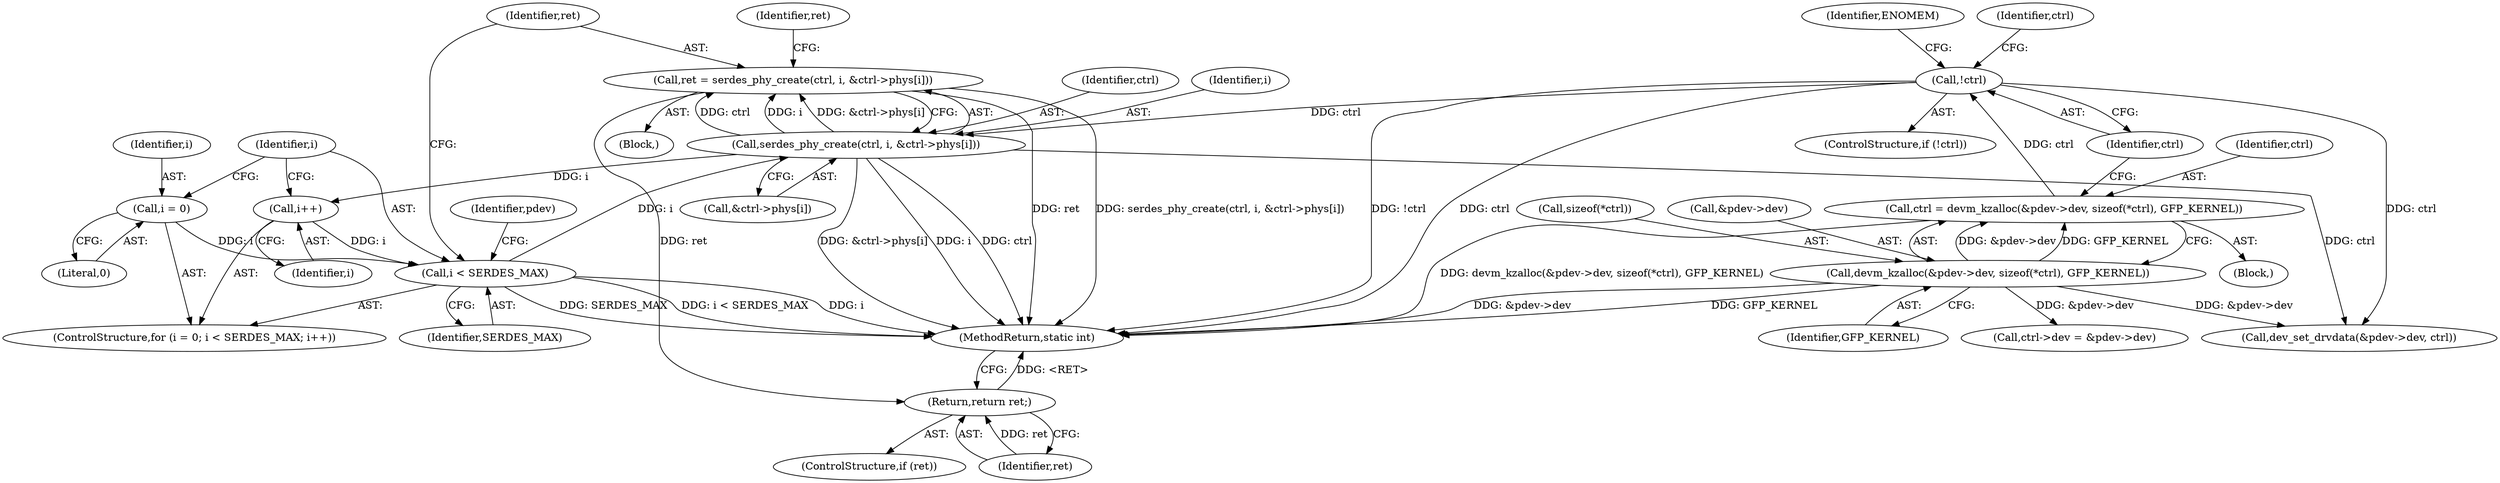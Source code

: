digraph "0_linux_6acb47d1a318e5b3b7115354ebc4ea060c59d3a1@API" {
"1000164" [label="(Call,ret = serdes_phy_create(ctrl, i, &ctrl->phys[i]))"];
"1000166" [label="(Call,serdes_phy_create(ctrl, i, &ctrl->phys[i]))"];
"1000119" [label="(Call,!ctrl)"];
"1000107" [label="(Call,ctrl = devm_kzalloc(&pdev->dev, sizeof(*ctrl), GFP_KERNEL))"];
"1000109" [label="(Call,devm_kzalloc(&pdev->dev, sizeof(*ctrl), GFP_KERNEL))"];
"1000158" [label="(Call,i < SERDES_MAX)"];
"1000155" [label="(Call,i = 0)"];
"1000161" [label="(Call,i++)"];
"1000177" [label="(Return,return ret;)"];
"1000118" [label="(ControlStructure,if (!ctrl))"];
"1000175" [label="(ControlStructure,if (ret))"];
"1000161" [label="(Call,i++)"];
"1000119" [label="(Call,!ctrl)"];
"1000158" [label="(Call,i < SERDES_MAX)"];
"1000165" [label="(Identifier,ret)"];
"1000163" [label="(Block,)"];
"1000114" [label="(Call,sizeof(*ctrl))"];
"1000169" [label="(Call,&ctrl->phys[i])"];
"1000160" [label="(Identifier,SERDES_MAX)"];
"1000159" [label="(Identifier,i)"];
"1000162" [label="(Identifier,i)"];
"1000120" [label="(Identifier,ctrl)"];
"1000167" [label="(Identifier,ctrl)"];
"1000156" [label="(Identifier,i)"];
"1000157" [label="(Literal,0)"];
"1000155" [label="(Call,i = 0)"];
"1000102" [label="(Block,)"];
"1000126" [label="(Identifier,ctrl)"];
"1000117" [label="(Identifier,GFP_KERNEL)"];
"1000176" [label="(Identifier,ret)"];
"1000110" [label="(Call,&pdev->dev)"];
"1000168" [label="(Identifier,i)"];
"1000166" [label="(Call,serdes_phy_create(ctrl, i, &ctrl->phys[i]))"];
"1000123" [label="(Identifier,ENOMEM)"];
"1000124" [label="(Call,ctrl->dev = &pdev->dev)"];
"1000107" [label="(Call,ctrl = devm_kzalloc(&pdev->dev, sizeof(*ctrl), GFP_KERNEL))"];
"1000109" [label="(Call,devm_kzalloc(&pdev->dev, sizeof(*ctrl), GFP_KERNEL))"];
"1000178" [label="(Identifier,ret)"];
"1000177" [label="(Return,return ret;)"];
"1000164" [label="(Call,ret = serdes_phy_create(ctrl, i, &ctrl->phys[i]))"];
"1000182" [label="(Identifier,pdev)"];
"1000179" [label="(Call,dev_set_drvdata(&pdev->dev, ctrl))"];
"1000195" [label="(MethodReturn,static int)"];
"1000108" [label="(Identifier,ctrl)"];
"1000154" [label="(ControlStructure,for (i = 0; i < SERDES_MAX; i++))"];
"1000164" -> "1000163"  [label="AST: "];
"1000164" -> "1000166"  [label="CFG: "];
"1000165" -> "1000164"  [label="AST: "];
"1000166" -> "1000164"  [label="AST: "];
"1000176" -> "1000164"  [label="CFG: "];
"1000164" -> "1000195"  [label="DDG: serdes_phy_create(ctrl, i, &ctrl->phys[i])"];
"1000164" -> "1000195"  [label="DDG: ret"];
"1000166" -> "1000164"  [label="DDG: ctrl"];
"1000166" -> "1000164"  [label="DDG: i"];
"1000166" -> "1000164"  [label="DDG: &ctrl->phys[i]"];
"1000164" -> "1000177"  [label="DDG: ret"];
"1000166" -> "1000169"  [label="CFG: "];
"1000167" -> "1000166"  [label="AST: "];
"1000168" -> "1000166"  [label="AST: "];
"1000169" -> "1000166"  [label="AST: "];
"1000166" -> "1000195"  [label="DDG: &ctrl->phys[i]"];
"1000166" -> "1000195"  [label="DDG: i"];
"1000166" -> "1000195"  [label="DDG: ctrl"];
"1000166" -> "1000161"  [label="DDG: i"];
"1000119" -> "1000166"  [label="DDG: ctrl"];
"1000158" -> "1000166"  [label="DDG: i"];
"1000166" -> "1000179"  [label="DDG: ctrl"];
"1000119" -> "1000118"  [label="AST: "];
"1000119" -> "1000120"  [label="CFG: "];
"1000120" -> "1000119"  [label="AST: "];
"1000123" -> "1000119"  [label="CFG: "];
"1000126" -> "1000119"  [label="CFG: "];
"1000119" -> "1000195"  [label="DDG: !ctrl"];
"1000119" -> "1000195"  [label="DDG: ctrl"];
"1000107" -> "1000119"  [label="DDG: ctrl"];
"1000119" -> "1000179"  [label="DDG: ctrl"];
"1000107" -> "1000102"  [label="AST: "];
"1000107" -> "1000109"  [label="CFG: "];
"1000108" -> "1000107"  [label="AST: "];
"1000109" -> "1000107"  [label="AST: "];
"1000120" -> "1000107"  [label="CFG: "];
"1000107" -> "1000195"  [label="DDG: devm_kzalloc(&pdev->dev, sizeof(*ctrl), GFP_KERNEL)"];
"1000109" -> "1000107"  [label="DDG: &pdev->dev"];
"1000109" -> "1000107"  [label="DDG: GFP_KERNEL"];
"1000109" -> "1000117"  [label="CFG: "];
"1000110" -> "1000109"  [label="AST: "];
"1000114" -> "1000109"  [label="AST: "];
"1000117" -> "1000109"  [label="AST: "];
"1000109" -> "1000195"  [label="DDG: GFP_KERNEL"];
"1000109" -> "1000195"  [label="DDG: &pdev->dev"];
"1000109" -> "1000124"  [label="DDG: &pdev->dev"];
"1000109" -> "1000179"  [label="DDG: &pdev->dev"];
"1000158" -> "1000154"  [label="AST: "];
"1000158" -> "1000160"  [label="CFG: "];
"1000159" -> "1000158"  [label="AST: "];
"1000160" -> "1000158"  [label="AST: "];
"1000165" -> "1000158"  [label="CFG: "];
"1000182" -> "1000158"  [label="CFG: "];
"1000158" -> "1000195"  [label="DDG: i"];
"1000158" -> "1000195"  [label="DDG: SERDES_MAX"];
"1000158" -> "1000195"  [label="DDG: i < SERDES_MAX"];
"1000155" -> "1000158"  [label="DDG: i"];
"1000161" -> "1000158"  [label="DDG: i"];
"1000155" -> "1000154"  [label="AST: "];
"1000155" -> "1000157"  [label="CFG: "];
"1000156" -> "1000155"  [label="AST: "];
"1000157" -> "1000155"  [label="AST: "];
"1000159" -> "1000155"  [label="CFG: "];
"1000161" -> "1000154"  [label="AST: "];
"1000161" -> "1000162"  [label="CFG: "];
"1000162" -> "1000161"  [label="AST: "];
"1000159" -> "1000161"  [label="CFG: "];
"1000177" -> "1000175"  [label="AST: "];
"1000177" -> "1000178"  [label="CFG: "];
"1000178" -> "1000177"  [label="AST: "];
"1000195" -> "1000177"  [label="CFG: "];
"1000177" -> "1000195"  [label="DDG: <RET>"];
"1000178" -> "1000177"  [label="DDG: ret"];
}
